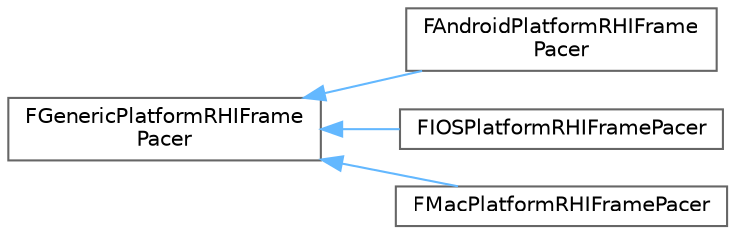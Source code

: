 digraph "Graphical Class Hierarchy"
{
 // INTERACTIVE_SVG=YES
 // LATEX_PDF_SIZE
  bgcolor="transparent";
  edge [fontname=Helvetica,fontsize=10,labelfontname=Helvetica,labelfontsize=10];
  node [fontname=Helvetica,fontsize=10,shape=box,height=0.2,width=0.4];
  rankdir="LR";
  Node0 [id="Node000000",label="FGenericPlatformRHIFrame\lPacer",height=0.2,width=0.4,color="grey40", fillcolor="white", style="filled",URL="$da/d1b/structFGenericPlatformRHIFramePacer.html",tooltip="Generic implementation for most platforms."];
  Node0 -> Node1 [id="edge3979_Node000000_Node000001",dir="back",color="steelblue1",style="solid",tooltip=" "];
  Node1 [id="Node000001",label="FAndroidPlatformRHIFrame\lPacer",height=0.2,width=0.4,color="grey40", fillcolor="white", style="filled",URL="$dc/daf/structFAndroidPlatformRHIFramePacer.html",tooltip=" "];
  Node0 -> Node2 [id="edge3980_Node000000_Node000002",dir="back",color="steelblue1",style="solid",tooltip=" "];
  Node2 [id="Node000002",label="FIOSPlatformRHIFramePacer",height=0.2,width=0.4,color="grey40", fillcolor="white", style="filled",URL="$d4/df4/structFIOSPlatformRHIFramePacer.html",tooltip="iOS implementation of FGenericPlatformRHIFramePacer"];
  Node0 -> Node3 [id="edge3981_Node000000_Node000003",dir="back",color="steelblue1",style="solid",tooltip=" "];
  Node3 [id="Node000003",label="FMacPlatformRHIFramePacer",height=0.2,width=0.4,color="grey40", fillcolor="white", style="filled",URL="$da/d4a/structFMacPlatformRHIFramePacer.html",tooltip="Mac implementation of FGenericPlatformRHIFramePacer."];
}
